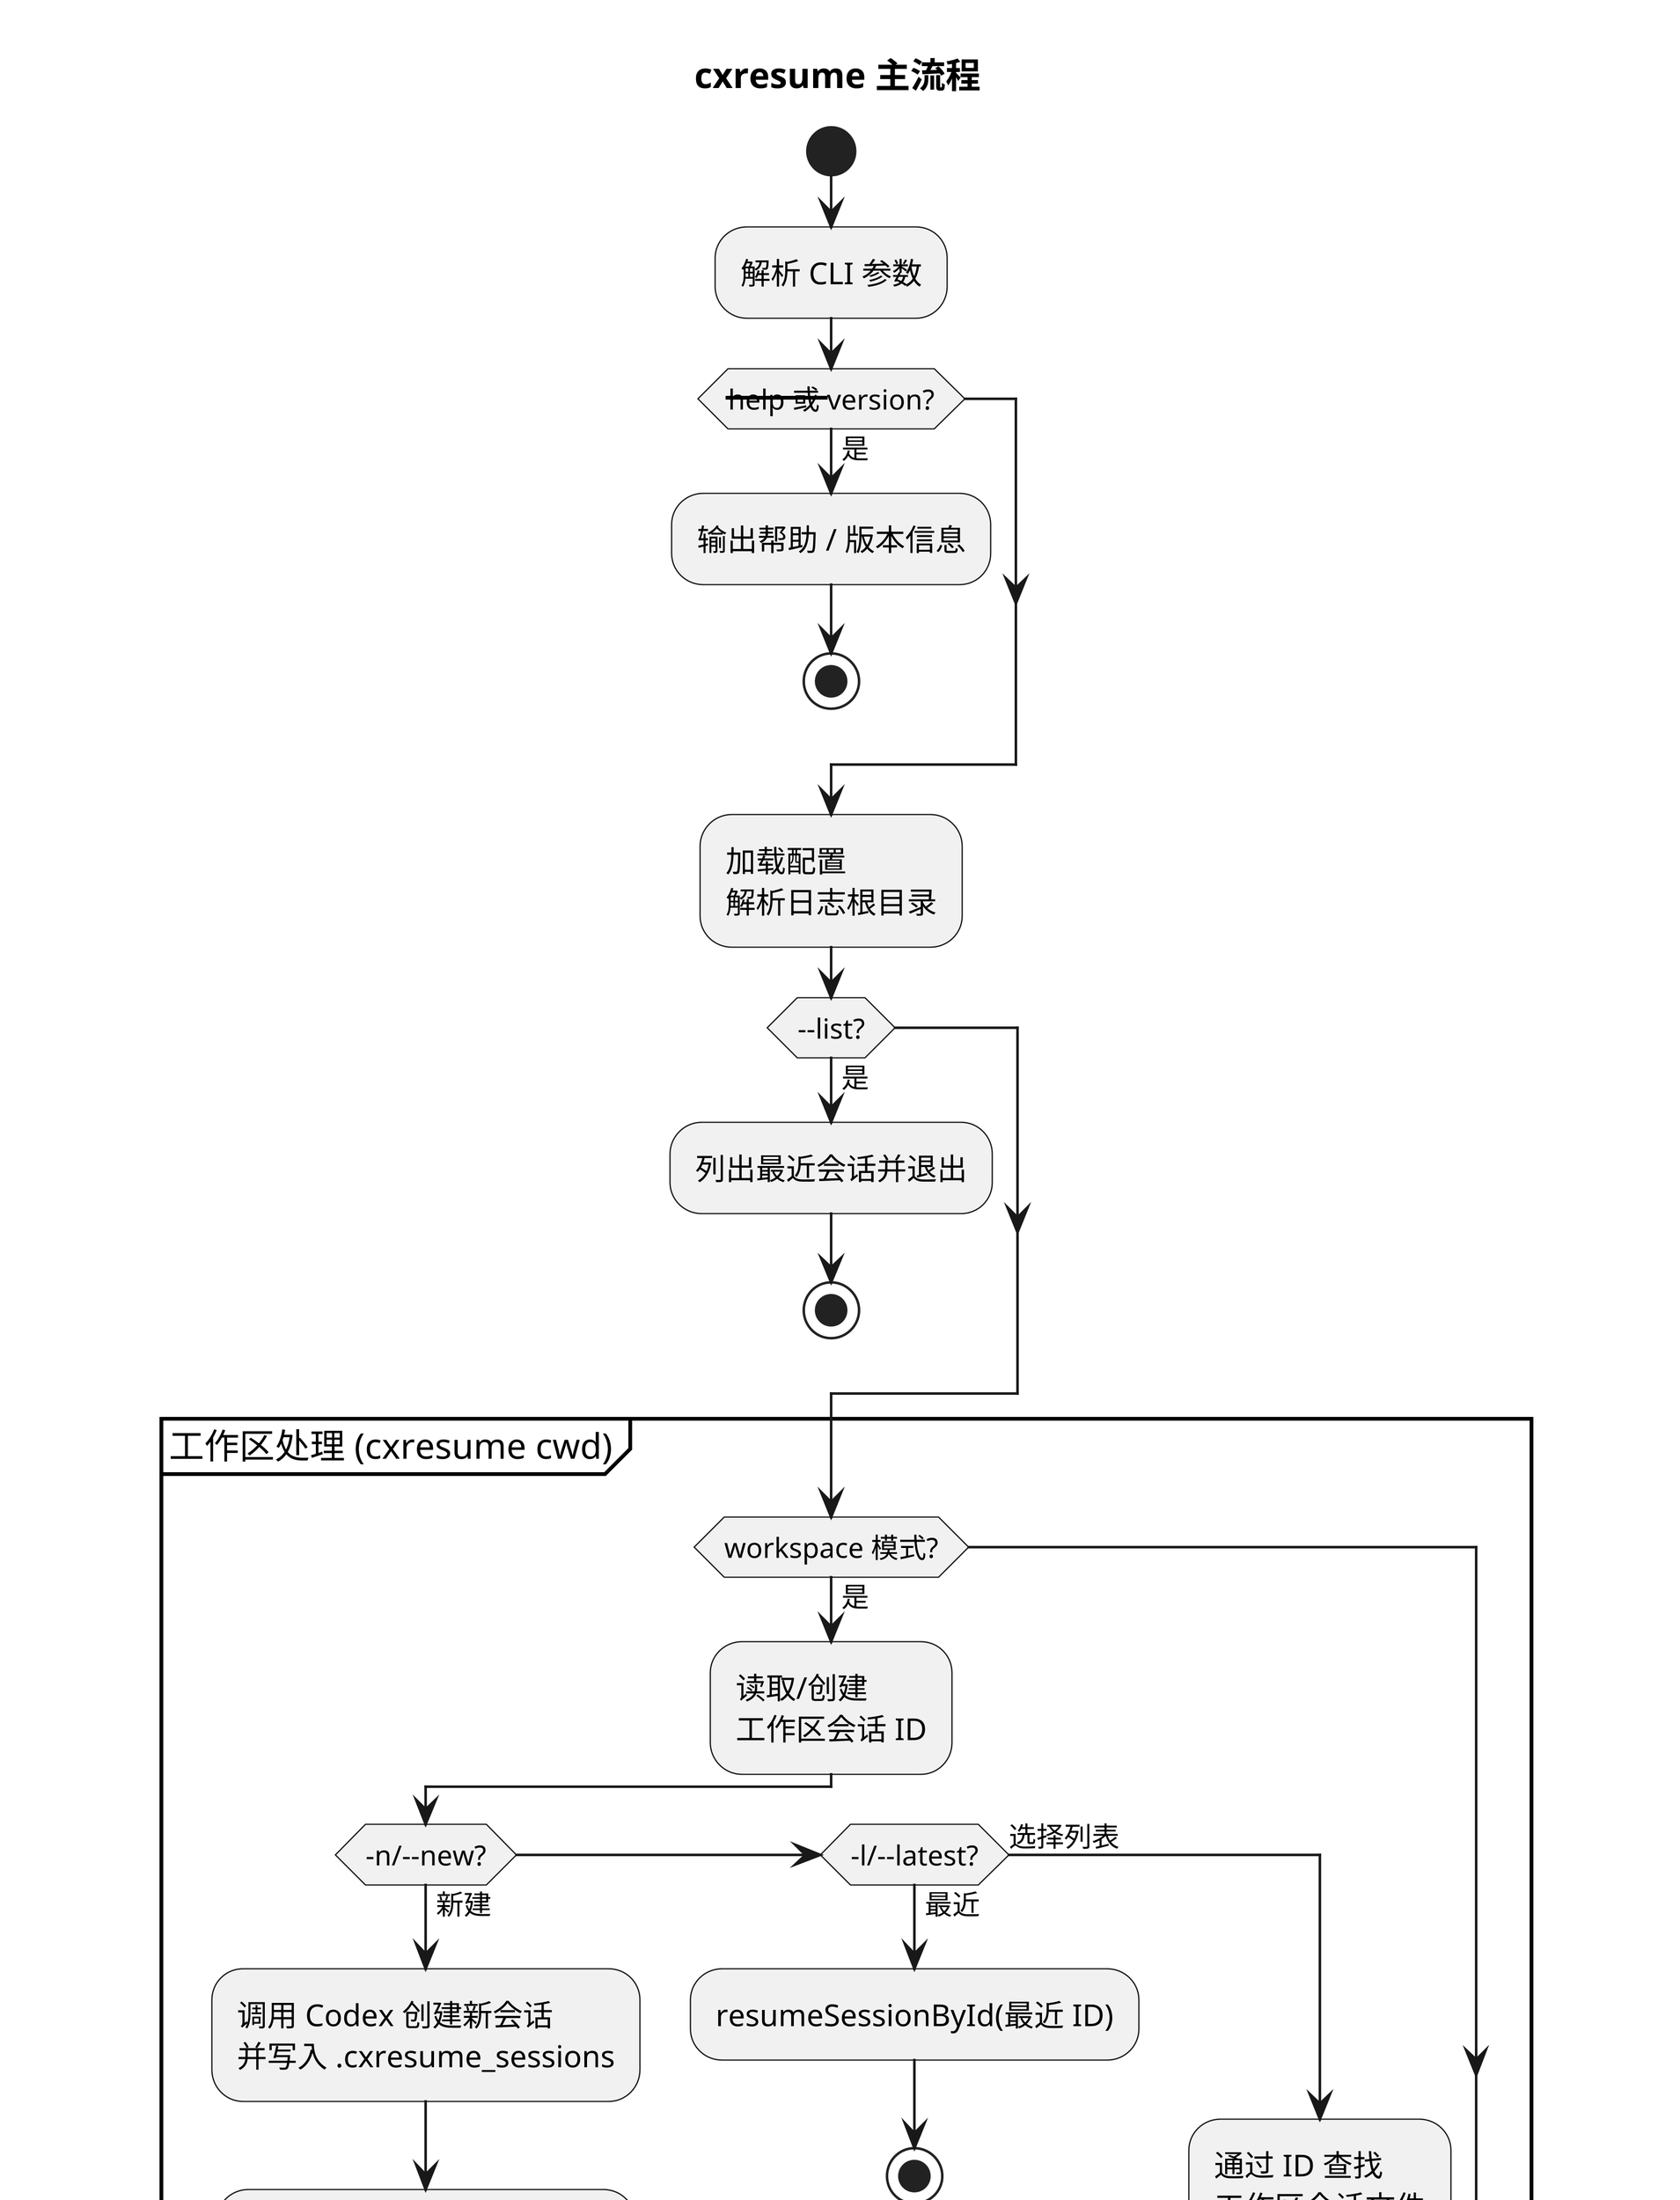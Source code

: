 @startuml
title cxresume 主流程
skinparam dpi 450
skinparam shadowing false
skinparam rectangle {
  RoundCorner 10
}

start
:解析 CLI 参数;

if (--help 或 --version?) then (是)
  :输出帮助 / 版本信息;
  stop
endif

:加载配置\n解析日志根目录;

if (--list?) then (是)
  :列出最近会话并退出;
  stop
endif

partition "工作区处理 (cxresume cwd)" {
  if (workspace 模式?) then (是)
    :读取/创建\n工作区会话 ID;
    if (-n/--new?) then (新建)
      :调用 Codex 创建新会话\n并写入 .cxresume_sessions;
      :resumeSessionById(新 ID);
      stop
    elseif (-l/--latest?) then (最近)
      :resumeSessionById(最近 ID);
      stop
    else (选择列表)
      :通过 ID 查找\n工作区会话文件;
    endif
  endif
}

partition "选择目标会话" {
  if (--search?) then (搜索)
    :全文扫描日志匹配关键词;
    if (命中结果?) then (是)
      :分屏 TUI 呈现命中列表;
    else (无结果)
      :提示未找到匹配项;
      stop
    endif
  elseif (--open 指定文件?) then (直接打开)
    :定位目标日志文件;
  else (交互选择)
    :准备候选列表\n(工作区预设 / 当前目录 / 全量);
    :分屏 TUI 或 AutoComplete\n等待用户选择;
  endif
}

if (选择 startNew?) then (新会话)
  :组合 Codex 新会话命令\n并立即启动;
  stop
elseif (选择 workspaceCreate?) then (工作区新建)
  :创建并记录新的工作区会话;
  :resumeSessionById(新 ID);
  stop
endif

partition "恢复 Codex" {
  :提取 sessionId\n并可选渲染预览;
  if (--print?) then (仅打印)
    :输出 resume 命令;
    stop
  elseif (--no-launch?) then (不启动)
    :提示未自动启动 Codex;
    stop
  endif
  :执行 codex resume <sessionId>;
}

stop
@enduml
